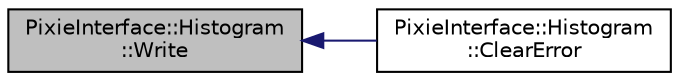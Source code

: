 digraph "PixieInterface::Histogram::Write"
{
  edge [fontname="Helvetica",fontsize="10",labelfontname="Helvetica",labelfontsize="10"];
  node [fontname="Helvetica",fontsize="10",shape=record];
  rankdir="LR";
  Node1 [label="PixieInterface::Histogram\l::Write",height=0.2,width=0.4,color="black", fillcolor="grey75", style="filled", fontcolor="black"];
  Node1 -> Node2 [dir="back",color="midnightblue",fontsize="10",style="solid",fontname="Helvetica"];
  Node2 [label="PixieInterface::Histogram\l::ClearError",height=0.2,width=0.4,color="black", fillcolor="white", style="filled",URL="$d3/dbb/class_pixie_interface_1_1_histogram.html#a102eea327402b7e27b77e82761795261"];
}
